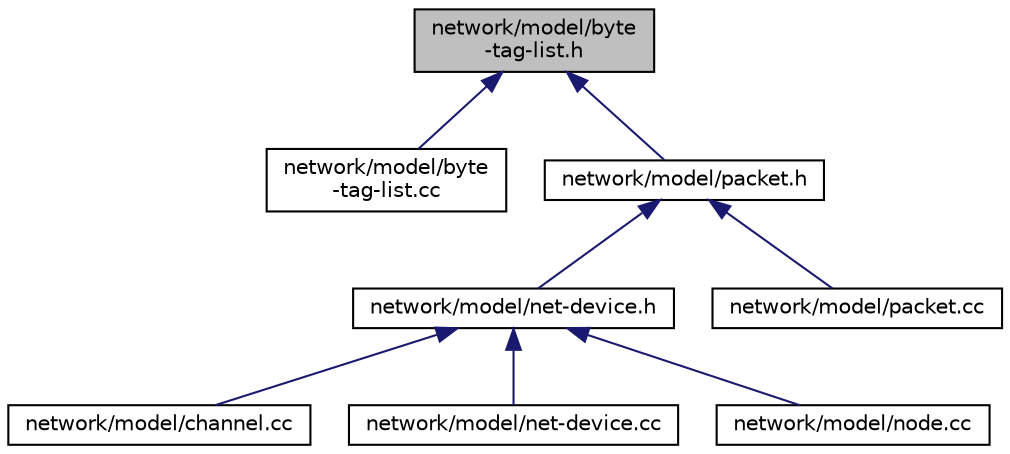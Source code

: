 digraph "network/model/byte-tag-list.h"
{
  edge [fontname="Helvetica",fontsize="10",labelfontname="Helvetica",labelfontsize="10"];
  node [fontname="Helvetica",fontsize="10",shape=record];
  Node1 [label="network/model/byte\l-tag-list.h",height=0.2,width=0.4,color="black", fillcolor="grey75", style="filled", fontcolor="black"];
  Node1 -> Node2 [dir="back",color="midnightblue",fontsize="10",style="solid"];
  Node2 [label="network/model/byte\l-tag-list.cc",height=0.2,width=0.4,color="black", fillcolor="white", style="filled",URL="$d9/da0/byte-tag-list_8cc.html"];
  Node1 -> Node3 [dir="back",color="midnightblue",fontsize="10",style="solid"];
  Node3 [label="network/model/packet.h",height=0.2,width=0.4,color="black", fillcolor="white", style="filled",URL="$d3/d76/packet_8h.html"];
  Node3 -> Node4 [dir="back",color="midnightblue",fontsize="10",style="solid"];
  Node4 [label="network/model/net-device.h",height=0.2,width=0.4,color="black", fillcolor="white", style="filled",URL="$d5/dd3/net-device_8h.html"];
  Node4 -> Node5 [dir="back",color="midnightblue",fontsize="10",style="solid"];
  Node5 [label="network/model/channel.cc",height=0.2,width=0.4,color="black", fillcolor="white", style="filled",URL="$d5/ddb/channel_8cc.html"];
  Node4 -> Node6 [dir="back",color="midnightblue",fontsize="10",style="solid"];
  Node6 [label="network/model/net-device.cc",height=0.2,width=0.4,color="black", fillcolor="white", style="filled",URL="$d5/def/net-device_8cc.html"];
  Node4 -> Node7 [dir="back",color="midnightblue",fontsize="10",style="solid"];
  Node7 [label="network/model/node.cc",height=0.2,width=0.4,color="black", fillcolor="white", style="filled",URL="$dc/dfd/node_8cc.html"];
  Node3 -> Node8 [dir="back",color="midnightblue",fontsize="10",style="solid"];
  Node8 [label="network/model/packet.cc",height=0.2,width=0.4,color="black", fillcolor="white", style="filled",URL="$d0/d7e/packet_8cc.html"];
}
